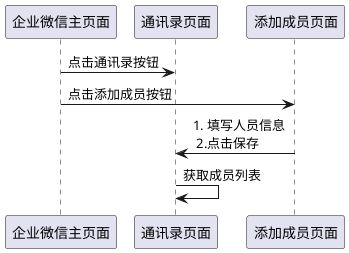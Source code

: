 
@startuml

participant 企业微信主页面 as main

participant 通讯录页面 as contact

participant 添加成员页面 as add_member

main -> contact: 点击通讯录按钮
main -> add_member: 点击添加成员按钮
add_member -> contact : 1. 填写人员信息 \n 2.点击保存
contact -> contact: 获取成员列表





@enduml


